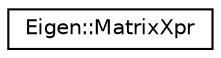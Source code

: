 digraph "Graphical Class Hierarchy"
{
  edge [fontname="Helvetica",fontsize="10",labelfontname="Helvetica",labelfontsize="10"];
  node [fontname="Helvetica",fontsize="10",shape=record];
  rankdir="LR";
  Node1 [label="Eigen::MatrixXpr",height=0.2,width=0.4,color="black", fillcolor="white", style="filled",URL="$struct_eigen_1_1_matrix_xpr.html"];
}
